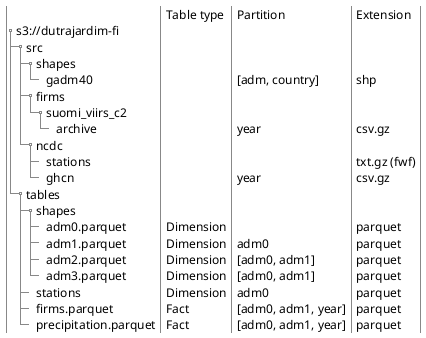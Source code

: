 @startsalt
{
{T!
+                                   | Table type    | Partition             | Extension
+ s3://dutrajardim-fi               | .             | .                     | .
++ src                              | .             | .                     | .
+++ shapes                          | .             | .                     | .
++++ gadm40                         | .             | [adm, country]        | shp
+++ firms                           | .             | .                     | .
++++ suomi_viirs_c2                 | .             | .                     | .
+++++ archive                       | .             | year                  | csv.gz
+++ ncdc                            | .             | .                     | .
++++ stations                       | .             | .                     | txt.gz (fwf)
++++ ghcn                           | .             | year                  | csv.gz
++ tables                           | .             | .                     | .
+++ shapes                          | .             | .                     | .
++++ adm0.parquet                   | Dimension     | .                     | parquet
++++ adm1.parquet                   | Dimension     | adm0                  | parquet
++++ adm2.parquet                   | Dimension     | [adm0, adm1]          | parquet
++++ adm3.parquet                   | Dimension     | [adm0, adm1]          | parquet
+++ stations                        | Dimension     | adm0                  | parquet
+++ firms.parquet                   | Fact          | [adm0, adm1, year]    | parquet
+++ precipitation.parquet           | Fact          | [adm0, adm1, year]    | parquet
}    
}
@endsalt